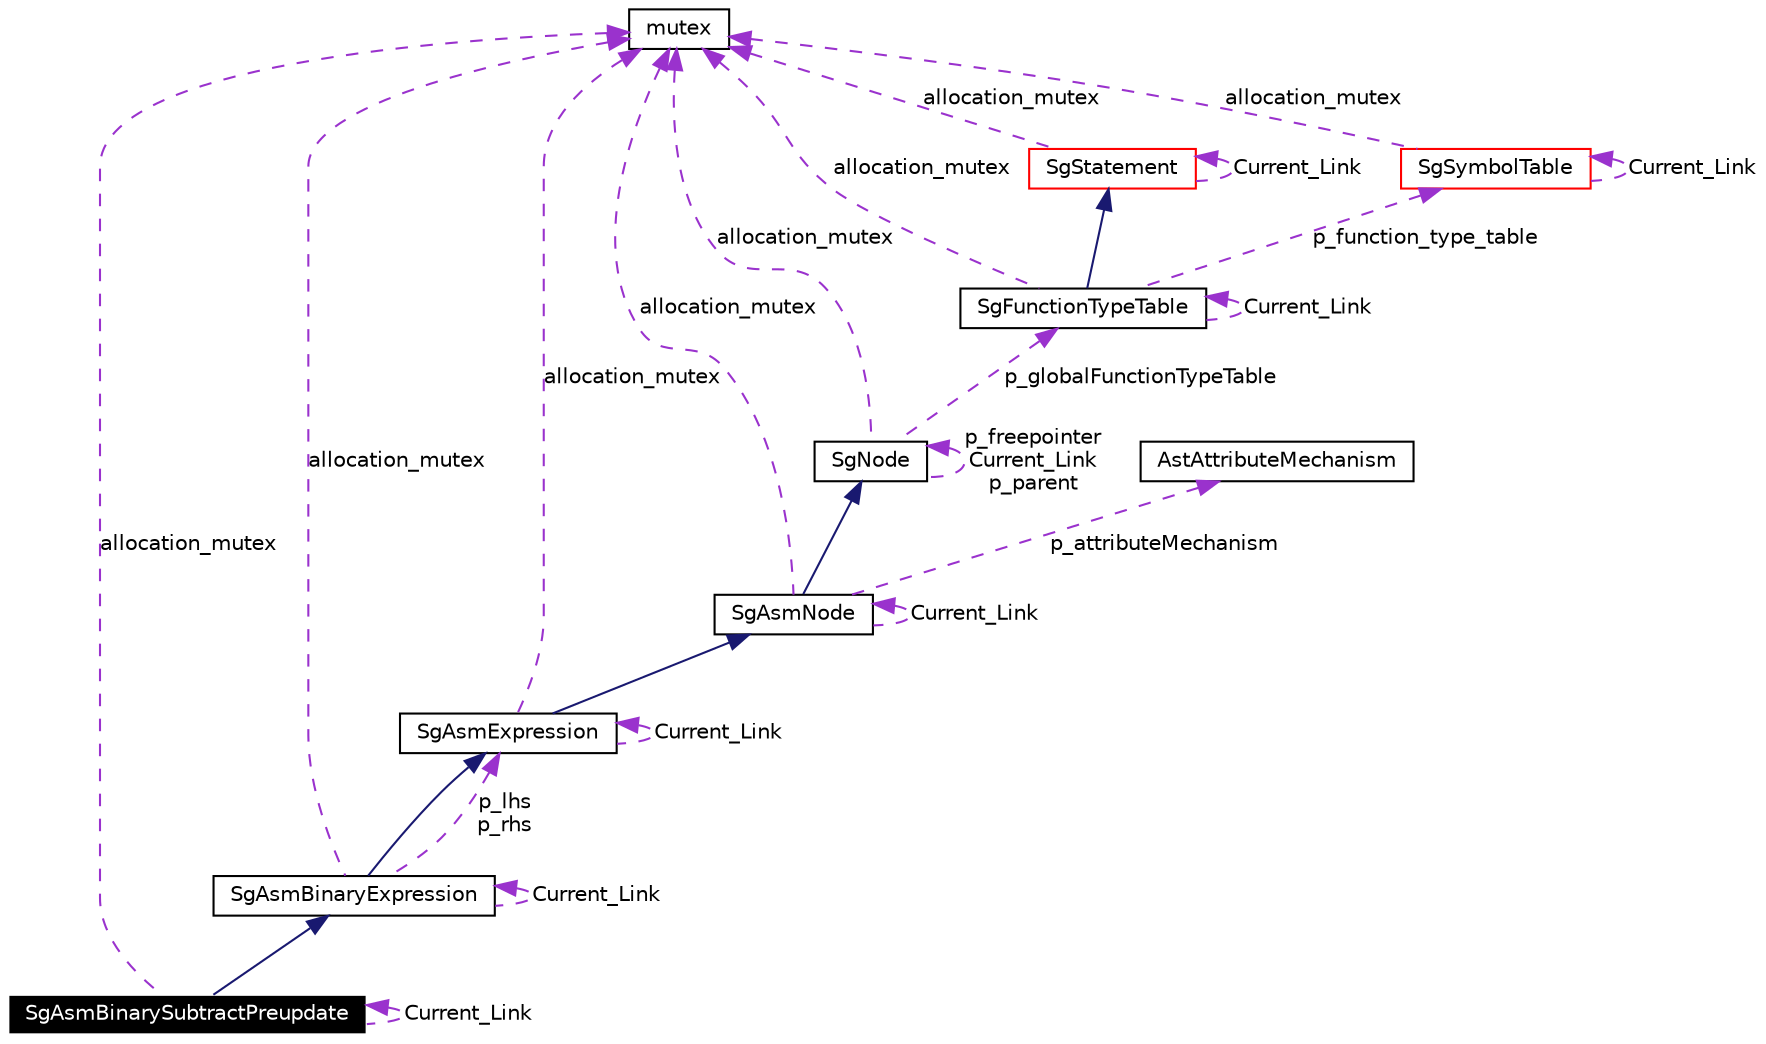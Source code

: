 digraph G
{
  edge [fontname="Helvetica",fontsize=10,labelfontname="Helvetica",labelfontsize=10];
  node [fontname="Helvetica",fontsize=10,shape=record];
  Node1 [label="SgAsmBinarySubtractPreupdate",height=0.2,width=0.4,color="white", fillcolor="black", style="filled" fontcolor="white"];
  Node2 -> Node1 [dir=back,color="midnightblue",fontsize=10,style="solid",fontname="Helvetica"];
  Node2 [label="SgAsmBinaryExpression",height=0.2,width=0.4,color="black",URL="$classSgAsmBinaryExpression.html"];
  Node3 -> Node2 [dir=back,color="midnightblue",fontsize=10,style="solid",fontname="Helvetica"];
  Node3 [label="SgAsmExpression",height=0.2,width=0.4,color="black",URL="$classSgAsmExpression.html"];
  Node4 -> Node3 [dir=back,color="midnightblue",fontsize=10,style="solid",fontname="Helvetica"];
  Node4 [label="SgAsmNode",height=0.2,width=0.4,color="black",URL="$classSgAsmNode.html"];
  Node5 -> Node4 [dir=back,color="midnightblue",fontsize=10,style="solid",fontname="Helvetica"];
  Node5 [label="SgNode",height=0.2,width=0.4,color="black",URL="$classSgNode.html"];
  Node6 -> Node5 [dir=back,color="darkorchid3",fontsize=10,style="dashed",label="p_globalFunctionTypeTable",fontname="Helvetica"];
  Node6 [label="SgFunctionTypeTable",height=0.2,width=0.4,color="black",URL="$classSgFunctionTypeTable.html"];
  Node7 -> Node6 [dir=back,color="midnightblue",fontsize=10,style="solid",fontname="Helvetica"];
  Node7 [label="SgStatement",height=0.2,width=0.4,color="red",URL="$classSgStatement.html"];
  Node7 -> Node7 [dir=back,color="darkorchid3",fontsize=10,style="dashed",label="Current_Link",fontname="Helvetica"];
  Node8 -> Node7 [dir=back,color="darkorchid3",fontsize=10,style="dashed",label="allocation_mutex",fontname="Helvetica"];
  Node8 [label="mutex",height=0.2,width=0.4,color="black",URL="$classmutex.html"];
  Node6 -> Node6 [dir=back,color="darkorchid3",fontsize=10,style="dashed",label="Current_Link",fontname="Helvetica"];
  Node8 -> Node6 [dir=back,color="darkorchid3",fontsize=10,style="dashed",label="allocation_mutex",fontname="Helvetica"];
  Node9 -> Node6 [dir=back,color="darkorchid3",fontsize=10,style="dashed",label="p_function_type_table",fontname="Helvetica"];
  Node9 [label="SgSymbolTable",height=0.2,width=0.4,color="red",URL="$classSgSymbolTable.html"];
  Node8 -> Node9 [dir=back,color="darkorchid3",fontsize=10,style="dashed",label="allocation_mutex",fontname="Helvetica"];
  Node9 -> Node9 [dir=back,color="darkorchid3",fontsize=10,style="dashed",label="Current_Link",fontname="Helvetica"];
  Node5 -> Node5 [dir=back,color="darkorchid3",fontsize=10,style="dashed",label="p_freepointer\nCurrent_Link\np_parent",fontname="Helvetica"];
  Node8 -> Node5 [dir=back,color="darkorchid3",fontsize=10,style="dashed",label="allocation_mutex",fontname="Helvetica"];
  Node8 -> Node4 [dir=back,color="darkorchid3",fontsize=10,style="dashed",label="allocation_mutex",fontname="Helvetica"];
  Node10 -> Node4 [dir=back,color="darkorchid3",fontsize=10,style="dashed",label="p_attributeMechanism",fontname="Helvetica"];
  Node10 [label="AstAttributeMechanism",height=0.2,width=0.4,color="black",URL="$classAstAttributeMechanism.html"];
  Node4 -> Node4 [dir=back,color="darkorchid3",fontsize=10,style="dashed",label="Current_Link",fontname="Helvetica"];
  Node3 -> Node3 [dir=back,color="darkorchid3",fontsize=10,style="dashed",label="Current_Link",fontname="Helvetica"];
  Node8 -> Node3 [dir=back,color="darkorchid3",fontsize=10,style="dashed",label="allocation_mutex",fontname="Helvetica"];
  Node2 -> Node2 [dir=back,color="darkorchid3",fontsize=10,style="dashed",label="Current_Link",fontname="Helvetica"];
  Node3 -> Node2 [dir=back,color="darkorchid3",fontsize=10,style="dashed",label="p_lhs\np_rhs",fontname="Helvetica"];
  Node8 -> Node2 [dir=back,color="darkorchid3",fontsize=10,style="dashed",label="allocation_mutex",fontname="Helvetica"];
  Node1 -> Node1 [dir=back,color="darkorchid3",fontsize=10,style="dashed",label="Current_Link",fontname="Helvetica"];
  Node8 -> Node1 [dir=back,color="darkorchid3",fontsize=10,style="dashed",label="allocation_mutex",fontname="Helvetica"];
}
